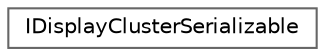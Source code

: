 digraph "Graphical Class Hierarchy"
{
 // INTERACTIVE_SVG=YES
 // LATEX_PDF_SIZE
  bgcolor="transparent";
  edge [fontname=Helvetica,fontsize=10,labelfontname=Helvetica,labelfontsize=10];
  node [fontname=Helvetica,fontsize=10,shape=box,height=0.2,width=0.4];
  rankdir="LR";
  Node0 [id="Node000000",label="IDisplayClusterSerializable",height=0.2,width=0.4,color="grey40", fillcolor="white", style="filled",URL="$d3/d24/classIDisplayClusterSerializable.html",tooltip="Memory serialization interface."];
}

